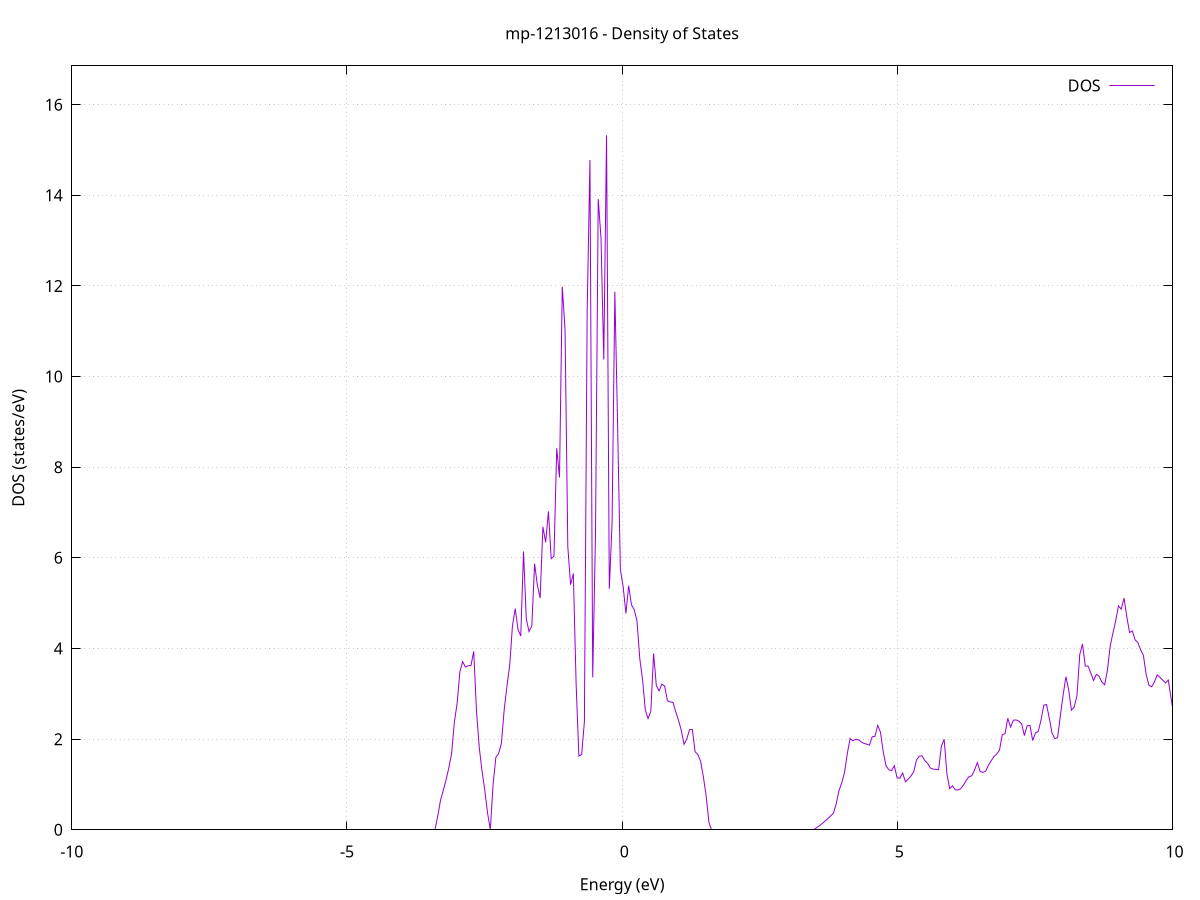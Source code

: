 set title 'mp-1213016 - Density of States'
set xlabel 'Energy (eV)'
set ylabel 'DOS (states/eV)'
set grid
set xrange [-10:10]
set yrange [0:16.855]
set xzeroaxis lt -1
set terminal png size 800,600
set output 'mp-1213016_dos_gnuplot.png'
plot '-' using 1:2 with lines title 'DOS'
-72.537300 0.000000
-72.487100 0.000000
-72.436800 0.000000
-72.386500 0.000000
-72.336200 0.000000
-72.285900 0.000000
-72.235700 0.000000
-72.185400 0.000000
-72.135100 0.000000
-72.084800 0.000000
-72.034500 0.000000
-71.984300 0.000000
-71.934000 0.000000
-71.883700 0.000000
-71.833400 0.000000
-71.783100 0.000000
-71.732800 0.000000
-71.682600 0.000000
-71.632300 0.000000
-71.582000 0.000000
-71.531700 0.000000
-71.481400 0.000000
-71.431200 0.000000
-71.380900 0.000000
-71.330600 0.000000
-71.280300 0.000000
-71.230000 0.000000
-71.179800 0.000000
-71.129500 0.000000
-71.079200 0.000000
-71.028900 0.000000
-70.978600 0.000000
-70.928300 0.000000
-70.878100 0.000000
-70.827800 0.000000
-70.777500 0.000000
-70.727200 0.000000
-70.676900 0.000000
-70.626700 0.000000
-70.576400 0.000000
-70.526100 0.000000
-70.475800 0.000000
-70.425500 0.000000
-70.375300 0.000000
-70.325000 0.000000
-70.274700 0.000000
-70.224400 0.000000
-70.174100 0.000000
-70.123900 0.000000
-70.073600 0.000000
-70.023300 0.000000
-69.973000 0.000000
-69.922700 0.000000
-69.872400 0.000000
-69.822200 0.000000
-69.771900 0.000000
-69.721600 0.000000
-69.671300 0.000000
-69.621000 0.000000
-69.570800 0.000000
-69.520500 0.000000
-69.470200 0.000000
-69.419900 0.000000
-69.369600 0.000000
-69.319400 0.000000
-69.269100 0.000000
-69.218800 0.000000
-69.168500 0.000000
-69.118200 0.000000
-69.067900 0.000000
-69.017700 0.000000
-68.967400 0.000000
-68.917100 0.000000
-68.866800 0.000000
-68.816500 0.000000
-68.766300 0.000000
-68.716000 0.000000
-68.665700 0.000000
-68.615400 0.000000
-68.565100 0.000000
-68.514900 0.000000
-68.464600 0.000000
-68.414300 0.000000
-68.364000 0.000000
-68.313700 0.000000
-68.263500 0.000000
-68.213200 0.000000
-68.162900 0.000000
-68.112600 0.000000
-68.062300 0.000000
-68.012000 0.000000
-67.961800 0.000000
-67.911500 0.000000
-67.861200 0.000000
-67.810900 0.000000
-67.760600 0.000000
-67.710400 0.000000
-67.660100 0.000000
-67.609800 0.000000
-67.559500 0.000000
-67.509200 0.000000
-67.459000 0.000000
-67.408700 0.000000
-67.358400 0.000000
-67.308100 0.000000
-67.257800 0.000000
-67.207500 0.000000
-67.157300 0.000000
-67.107000 0.000000
-67.056700 0.000000
-67.006400 0.000000
-66.956100 0.000000
-66.905900 0.000000
-66.855600 0.000000
-66.805300 0.000000
-66.755000 0.000000
-66.704700 0.000000
-66.654500 0.000000
-66.604200 0.000000
-66.553900 0.000000
-66.503600 0.000000
-66.453300 0.000000
-66.403100 0.000000
-66.352800 0.000000
-66.302500 0.000000
-66.252200 0.000000
-66.201900 0.000000
-66.151600 0.000000
-66.101400 0.000000
-66.051100 0.000000
-66.000800 0.000000
-65.950500 0.000000
-65.900200 0.000000
-65.850000 0.000000
-65.799700 0.000000
-65.749400 0.000000
-65.699100 0.000000
-65.648800 0.000000
-65.598600 0.000000
-65.548300 0.000000
-65.498000 0.000000
-65.447700 0.000000
-65.397400 0.000000
-65.347100 0.000000
-65.296900 0.000000
-65.246600 0.000000
-65.196300 0.000000
-65.146000 0.000000
-65.095700 0.000000
-65.045500 0.000000
-64.995200 0.000000
-64.944900 0.000000
-64.894600 0.000000
-64.844300 0.000000
-64.794100 0.000000
-64.743800 0.000000
-64.693500 0.000000
-64.643200 0.000000
-64.592900 0.000000
-64.542700 0.000000
-64.492400 0.000000
-64.442100 0.000000
-64.391800 0.000000
-64.341500 0.000000
-64.291200 0.000000
-64.241000 0.000000
-64.190700 0.000000
-64.140400 0.000000
-64.090100 0.000000
-64.039800 0.000000
-63.989600 0.000000
-63.939300 0.000000
-63.889000 0.000000
-63.838700 0.000000
-63.788400 0.000000
-63.738200 0.000000
-63.687900 0.000000
-63.637600 0.000000
-63.587300 0.000000
-63.537000 0.000000
-63.486700 0.000000
-63.436500 0.000000
-63.386200 0.000000
-63.335900 0.000000
-63.285600 0.000000
-63.235300 0.000000
-63.185100 0.000000
-63.134800 0.000000
-63.084500 0.000000
-63.034200 0.000000
-62.983900 0.000000
-62.933700 0.000000
-62.883400 0.000000
-62.833100 0.000000
-62.782800 0.000000
-62.732500 0.000000
-62.682200 0.000000
-62.632000 0.000000
-62.581700 0.000000
-62.531400 0.000000
-62.481100 0.000000
-62.430800 0.000000
-62.380600 0.000000
-62.330300 0.000000
-62.280000 0.000000
-62.229700 0.000000
-62.179400 0.000000
-62.129200 0.000000
-62.078900 0.000000
-62.028600 0.000000
-61.978300 0.000000
-61.928000 0.000000
-61.877800 0.000000
-61.827500 0.000000
-61.777200 0.000000
-61.726900 0.000000
-61.676600 0.000000
-61.626300 0.000000
-61.576100 0.000000
-61.525800 0.000000
-61.475500 0.000000
-61.425200 0.000000
-61.374900 0.000000
-61.324700 0.000000
-61.274400 0.000000
-61.224100 0.000000
-61.173800 0.000000
-61.123500 0.000000
-61.073300 0.000000
-61.023000 0.000000
-60.972700 0.000000
-60.922400 0.000000
-60.872100 0.000000
-60.821800 0.000000
-60.771600 0.000000
-60.721300 0.000000
-60.671000 0.000000
-60.620700 0.000000
-60.570400 0.000000
-60.520200 0.000000
-60.469900 0.000000
-60.419600 0.000000
-60.369300 0.000000
-60.319000 0.000000
-60.268800 0.000000
-60.218500 0.000000
-60.168200 0.000000
-60.117900 0.000000
-60.067600 0.000000
-60.017400 0.000000
-59.967100 0.000000
-59.916800 0.000000
-59.866500 0.000000
-59.816200 0.000000
-59.765900 0.000000
-59.715700 0.000000
-59.665400 0.000000
-59.615100 0.000000
-59.564800 0.000000
-59.514500 0.000000
-59.464300 0.000000
-59.414000 0.000000
-59.363700 0.000000
-59.313400 0.000000
-59.263100 0.000000
-59.212900 0.000000
-59.162600 0.000000
-59.112300 0.000000
-59.062000 0.000000
-59.011700 0.000000
-58.961400 0.000000
-58.911200 0.000000
-58.860900 0.000000
-58.810600 0.000000
-58.760300 0.000000
-58.710000 0.000000
-58.659800 0.000000
-58.609500 0.000000
-58.559200 0.000000
-58.508900 0.000000
-58.458600 0.000000
-58.408400 0.000000
-58.358100 0.000000
-58.307800 0.000000
-58.257500 0.000000
-58.207200 0.000000
-58.157000 0.000000
-58.106700 0.000000
-58.056400 0.000000
-58.006100 0.000000
-57.955800 0.000000
-57.905500 0.000000
-57.855300 0.000000
-57.805000 0.000000
-57.754700 0.000000
-57.704400 0.000000
-57.654100 0.000000
-57.603900 0.000000
-57.553600 0.000000
-57.503300 0.000000
-57.453000 0.000000
-57.402700 0.000000
-57.352500 0.000000
-57.302200 0.000000
-57.251900 0.000000
-57.201600 0.000000
-57.151300 0.000000
-57.101000 0.000000
-57.050800 0.000000
-57.000500 0.000000
-56.950200 0.000000
-56.899900 0.000000
-56.849600 0.000000
-56.799400 0.000000
-56.749100 0.000000
-56.698800 0.000000
-56.648500 0.000000
-56.598200 0.000000
-56.548000 0.000000
-56.497700 0.000000
-56.447400 0.000000
-56.397100 0.000000
-56.346800 0.000000
-56.296600 0.000000
-56.246300 0.000000
-56.196000 0.000000
-56.145700 0.000000
-56.095400 0.000000
-56.045100 0.000000
-55.994900 0.000000
-55.944600 0.000000
-55.894300 0.000000
-55.844000 0.000000
-55.793700 0.000000
-55.743500 0.000000
-55.693200 0.000000
-55.642900 0.000000
-55.592600 0.000000
-55.542300 0.000000
-55.492100 0.000000
-55.441800 0.000000
-55.391500 0.000000
-55.341200 0.000000
-55.290900 0.000000
-55.240600 0.000000
-55.190400 0.000000
-55.140100 0.000000
-55.089800 0.000000
-55.039500 0.000000
-54.989200 0.000000
-54.939000 0.000000
-54.888700 0.000000
-54.838400 0.000000
-54.788100 0.000000
-54.737800 0.000000
-54.687600 0.000000
-54.637300 0.000000
-54.587000 0.000000
-54.536700 0.000000
-54.486400 0.000000
-54.436200 0.000000
-54.385900 0.000000
-54.335600 0.000000
-54.285300 0.000000
-54.235000 0.000000
-54.184700 0.000000
-54.134500 0.000000
-54.084200 0.000000
-54.033900 0.000000
-53.983600 0.000000
-53.933300 0.000000
-53.883100 0.000000
-53.832800 0.000000
-53.782500 0.000000
-53.732200 0.000000
-53.681900 0.000000
-53.631700 0.000000
-53.581400 0.000000
-53.531100 0.000000
-53.480800 0.000000
-53.430500 0.000000
-53.380200 0.000000
-53.330000 0.000000
-53.279700 0.000000
-53.229400 0.000000
-53.179100 0.000000
-53.128800 0.000000
-53.078600 0.000000
-53.028300 0.000000
-52.978000 0.000000
-52.927700 0.000000
-52.877400 0.000000
-52.827200 0.000000
-52.776900 0.000000
-52.726600 0.000000
-52.676300 0.000000
-52.626000 0.000000
-52.575800 0.000000
-52.525500 0.000000
-52.475200 0.000000
-52.424900 0.000000
-52.374600 0.000000
-52.324300 0.000000
-52.274100 0.000000
-52.223800 0.000000
-52.173500 0.000000
-52.123200 0.000000
-52.072900 0.000000
-52.022700 0.000000
-51.972400 0.000000
-51.922100 0.000000
-51.871800 0.000000
-51.821500 0.000000
-51.771300 0.000000
-51.721000 0.000000
-51.670700 0.000000
-51.620400 0.000000
-51.570100 0.000000
-51.519800 0.000000
-51.469600 0.000000
-51.419300 0.000000
-51.369000 0.000000
-51.318700 0.000000
-51.268400 0.000000
-51.218200 0.000000
-51.167900 0.000000
-51.117600 0.000000
-51.067300 0.000000
-51.017000 0.000000
-50.966800 0.000000
-50.916500 0.000000
-50.866200 0.000000
-50.815900 0.000000
-50.765600 0.000000
-50.715300 0.000000
-50.665100 0.000000
-50.614800 0.000000
-50.564500 0.000000
-50.514200 0.000000
-50.463900 0.000000
-50.413700 0.000000
-50.363400 0.000000
-50.313100 0.000000
-50.262800 0.000000
-50.212500 0.000000
-50.162300 0.000000
-50.112000 0.000000
-50.061700 0.000000
-50.011400 0.000000
-49.961100 0.000000
-49.910900 0.000000
-49.860600 0.000000
-49.810300 0.000000
-49.760000 0.000000
-49.709700 0.000000
-49.659400 0.000000
-49.609200 0.000000
-49.558900 0.000000
-49.508600 0.000000
-49.458300 0.000000
-49.408000 0.000000
-49.357800 0.000000
-49.307500 0.000000
-49.257200 0.000000
-49.206900 0.000000
-49.156600 0.000000
-49.106400 0.000000
-49.056100 0.000000
-49.005800 0.000000
-48.955500 0.000000
-48.905200 0.000000
-48.854900 0.000000
-48.804700 0.000000
-48.754400 0.000000
-48.704100 0.000000
-48.653800 0.000000
-48.603500 0.000000
-48.553300 0.000000
-48.503000 0.000000
-48.452700 0.000000
-48.402400 0.000000
-48.352100 0.000000
-48.301900 0.000000
-48.251600 0.000000
-48.201300 0.000000
-48.151000 0.000000
-48.100700 0.000000
-48.050500 0.000000
-48.000200 0.000000
-47.949900 0.000000
-47.899600 0.000000
-47.849300 0.000000
-47.799000 0.000000
-47.748800 0.000000
-47.698500 0.000000
-47.648200 0.000000
-47.597900 0.000000
-47.547600 0.000000
-47.497400 0.000000
-47.447100 0.000000
-47.396800 0.000000
-47.346500 0.000000
-47.296200 0.000000
-47.246000 0.000000
-47.195700 0.000000
-47.145400 0.000000
-47.095100 0.000000
-47.044800 0.000000
-46.994500 0.000000
-46.944300 0.000000
-46.894000 0.000000
-46.843700 0.000000
-46.793400 0.000000
-46.743100 0.000000
-46.692900 0.000000
-46.642600 0.000000
-46.592300 0.000000
-46.542000 0.000000
-46.491700 0.000000
-46.441500 0.000000
-46.391200 0.000000
-46.340900 0.000000
-46.290600 0.000000
-46.240300 0.000000
-46.190100 0.000000
-46.139800 0.000000
-46.089500 0.000000
-46.039200 0.000000
-45.988900 0.000000
-45.938600 0.000000
-45.888400 0.000000
-45.838100 0.000000
-45.787800 0.000000
-45.737500 0.000000
-45.687200 0.000000
-45.637000 0.000000
-45.586700 0.000000
-45.536400 0.000000
-45.486100 0.000000
-45.435800 0.000000
-45.385600 0.000000
-45.335300 0.000000
-45.285000 0.000000
-45.234700 0.000000
-45.184400 0.000000
-45.134100 0.000000
-45.083900 0.000000
-45.033600 0.000000
-44.983300 0.000000
-44.933000 0.000000
-44.882700 0.000000
-44.832500 0.000000
-44.782200 0.000000
-44.731900 0.000000
-44.681600 0.000000
-44.631300 0.000000
-44.581100 0.000000
-44.530800 0.000000
-44.480500 0.000000
-44.430200 0.000000
-44.379900 0.000000
-44.329700 0.000000
-44.279400 0.000000
-44.229100 0.000000
-44.178800 0.000000
-44.128500 0.000000
-44.078200 0.000000
-44.028000 0.000000
-43.977700 0.000000
-43.927400 0.000000
-43.877100 0.000000
-43.826800 0.000000
-43.776600 0.000000
-43.726300 0.000000
-43.676000 0.000000
-43.625700 0.000000
-43.575400 0.000000
-43.525200 0.000000
-43.474900 0.000000
-43.424600 0.000000
-43.374300 0.000000
-43.324000 0.000000
-43.273700 0.000000
-43.223500 0.000000
-43.173200 0.000000
-43.122900 0.000000
-43.072600 0.000000
-43.022300 0.000000
-42.972100 0.000000
-42.921800 0.000000
-42.871500 0.000000
-42.821200 0.000000
-42.770900 0.000000
-42.720700 0.000000
-42.670400 0.000000
-42.620100 0.000000
-42.569800 0.000000
-42.519500 0.000000
-42.469300 0.000000
-42.419000 0.000000
-42.368700 0.000000
-42.318400 0.000000
-42.268100 0.000000
-42.217800 0.000000
-42.167600 0.000000
-42.117300 0.000000
-42.067000 0.000000
-42.016700 0.000000
-41.966400 0.000000
-41.916200 0.000000
-41.865900 0.000000
-41.815600 0.000000
-41.765300 0.000000
-41.715000 0.000000
-41.664800 0.000000
-41.614500 0.000000
-41.564200 0.000000
-41.513900 0.000000
-41.463600 0.000000
-41.413300 0.000000
-41.363100 0.000000
-41.312800 0.000000
-41.262500 0.000000
-41.212200 0.000000
-41.161900 0.000000
-41.111700 0.000000
-41.061400 0.000000
-41.011100 0.000000
-40.960800 0.000000
-40.910500 0.000000
-40.860300 0.000000
-40.810000 0.000000
-40.759700 0.000000
-40.709400 0.000000
-40.659100 0.000000
-40.608900 0.000000
-40.558600 0.000000
-40.508300 0.000000
-40.458000 0.000000
-40.407700 0.000000
-40.357400 0.000000
-40.307200 0.000000
-40.256900 0.000000
-40.206600 0.000000
-40.156300 0.000000
-40.106000 0.000000
-40.055800 0.000000
-40.005500 0.000000
-39.955200 0.000000
-39.904900 0.000000
-39.854600 0.000000
-39.804400 0.000000
-39.754100 0.000000
-39.703800 0.000000
-39.653500 0.000000
-39.603200 0.000000
-39.552900 0.000000
-39.502700 0.000000
-39.452400 0.000000
-39.402100 0.000000
-39.351800 0.000000
-39.301500 0.000000
-39.251300 0.000000
-39.201000 0.000000
-39.150700 0.000000
-39.100400 0.000000
-39.050100 0.000000
-38.999900 0.000000
-38.949600 0.000000
-38.899300 0.000000
-38.849000 0.000000
-38.798700 0.000000
-38.748400 0.000000
-38.698200 0.000000
-38.647900 0.000000
-38.597600 0.000000
-38.547300 0.000000
-38.497000 0.000000
-38.446800 0.000000
-38.396500 0.000000
-38.346200 0.000000
-38.295900 0.000000
-38.245600 0.000000
-38.195400 0.000000
-38.145100 0.000000
-38.094800 0.000000
-38.044500 0.000000
-37.994200 0.000000
-37.944000 0.000000
-37.893700 0.000000
-37.843400 0.000000
-37.793100 0.000000
-37.742800 0.000000
-37.692500 0.000000
-37.642300 0.000000
-37.592000 0.000000
-37.541700 0.000000
-37.491400 0.000000
-37.441100 0.000000
-37.390900 0.000000
-37.340600 0.000000
-37.290300 0.000000
-37.240000 0.000000
-37.189700 0.000000
-37.139500 0.000000
-37.089200 0.000000
-37.038900 0.000000
-36.988600 0.000000
-36.938300 0.000000
-36.888000 0.000000
-36.837800 0.000000
-36.787500 0.000000
-36.737200 0.000000
-36.686900 0.000000
-36.636600 0.000000
-36.586400 0.000000
-36.536100 0.000000
-36.485800 0.000000
-36.435500 0.000000
-36.385200 0.000000
-36.335000 0.000000
-36.284700 0.000000
-36.234400 0.000000
-36.184100 0.000000
-36.133800 0.000000
-36.083600 0.000000
-36.033300 0.000000
-35.983000 0.000000
-35.932700 0.000000
-35.882400 0.000000
-35.832100 0.000000
-35.781900 0.000000
-35.731600 0.000000
-35.681300 0.000000
-35.631000 0.000000
-35.580700 0.000000
-35.530500 0.000000
-35.480200 0.000000
-35.429900 0.000000
-35.379600 0.000000
-35.329300 0.000000
-35.279100 0.000000
-35.228800 0.000000
-35.178500 0.000000
-35.128200 0.000000
-35.077900 0.000000
-35.027600 0.000000
-34.977400 0.000000
-34.927100 0.000000
-34.876800 0.000000
-34.826500 0.000000
-34.776200 0.000000
-34.726000 0.000000
-34.675700 0.000000
-34.625400 0.000000
-34.575100 0.000000
-34.524800 0.000000
-34.474600 0.000000
-34.424300 0.000000
-34.374000 0.000000
-34.323700 0.000000
-34.273400 0.000000
-34.223200 0.000000
-34.172900 0.000000
-34.122600 0.000000
-34.072300 0.000000
-34.022000 0.000000
-33.971700 0.000000
-33.921500 0.000000
-33.871200 0.000000
-33.820900 0.000000
-33.770600 0.000000
-33.720300 0.000000
-33.670100 0.000000
-33.619800 0.000000
-33.569500 0.000000
-33.519200 0.000000
-33.468900 0.000000
-33.418700 0.000000
-33.368400 0.000000
-33.318100 0.000000
-33.267800 0.000000
-33.217500 0.000000
-33.167200 0.000000
-33.117000 0.000000
-33.066700 0.000000
-33.016400 0.000000
-32.966100 0.000000
-32.915800 0.000000
-32.865600 0.000000
-32.815300 0.000000
-32.765000 0.000000
-32.714700 0.000000
-32.664400 0.000000
-32.614200 0.000000
-32.563900 0.000000
-32.513600 0.000000
-32.463300 0.000000
-32.413000 0.000000
-32.362800 0.000000
-32.312500 0.000000
-32.262200 0.000000
-32.211900 0.000000
-32.161600 0.000000
-32.111300 0.000000
-32.061100 0.000000
-32.010800 0.000000
-31.960500 0.000000
-31.910200 0.000000
-31.859900 0.000000
-31.809700 0.000000
-31.759400 0.000000
-31.709100 0.000000
-31.658800 0.000000
-31.608500 0.000000
-31.558300 0.000000
-31.508000 0.000000
-31.457700 0.000000
-31.407400 0.000000
-31.357100 0.000000
-31.306800 0.000000
-31.256600 0.000000
-31.206300 0.000000
-31.156000 0.000000
-31.105700 0.000000
-31.055400 0.000000
-31.005200 0.000000
-30.954900 0.000000
-30.904600 0.000000
-30.854300 0.000000
-30.804000 0.000000
-30.753800 0.000000
-30.703500 0.000000
-30.653200 0.000000
-30.602900 0.000000
-30.552600 0.000000
-30.502400 0.000000
-30.452100 0.000000
-30.401800 0.000000
-30.351500 0.000000
-30.301200 0.000000
-30.250900 0.000000
-30.200700 0.000000
-30.150400 0.000000
-30.100100 0.000000
-30.049800 0.000000
-29.999500 0.000000
-29.949300 0.000000
-29.899000 0.000000
-29.848700 0.000000
-29.798400 0.000000
-29.748100 0.000000
-29.697900 0.000000
-29.647600 0.000000
-29.597300 0.000000
-29.547000 0.000000
-29.496700 0.000000
-29.446400 0.000000
-29.396200 0.000000
-29.345900 0.000000
-29.295600 0.000000
-29.245300 0.000000
-29.195000 0.000000
-29.144800 0.000000
-29.094500 0.000000
-29.044200 0.000000
-28.993900 0.000000
-28.943600 0.000000
-28.893400 0.000000
-28.843100 0.000000
-28.792800 0.000000
-28.742500 0.000000
-28.692200 0.000000
-28.642000 0.000000
-28.591700 0.000000
-28.541400 0.000000
-28.491100 0.000000
-28.440800 0.000000
-28.390500 0.000000
-28.340300 0.000000
-28.290000 0.000000
-28.239700 0.000000
-28.189400 0.000000
-28.139100 0.000000
-28.088900 0.000000
-28.038600 0.000000
-27.988300 0.000000
-27.938000 0.000000
-27.887700 0.000000
-27.837500 0.000000
-27.787200 0.000000
-27.736900 0.000000
-27.686600 0.000000
-27.636300 0.000000
-27.586000 0.000000
-27.535800 0.000000
-27.485500 0.000000
-27.435200 0.000000
-27.384900 0.000000
-27.334600 0.000000
-27.284400 0.000000
-27.234100 0.000000
-27.183800 0.000000
-27.133500 0.000000
-27.083200 0.000000
-27.033000 0.000000
-26.982700 0.000000
-26.932400 0.000000
-26.882100 0.000000
-26.831800 0.000000
-26.781500 0.000000
-26.731300 0.000000
-26.681000 0.000000
-26.630700 0.000000
-26.580400 0.000000
-26.530100 0.000000
-26.479900 0.000000
-26.429600 0.000000
-26.379300 0.000000
-26.329000 0.000000
-26.278700 0.000000
-26.228500 0.000000
-26.178200 0.000000
-26.127900 0.000000
-26.077600 0.000000
-26.027300 0.000000
-25.977100 0.000000
-25.926800 0.000000
-25.876500 0.000000
-25.826200 0.000000
-25.775900 0.000000
-25.725600 0.000000
-25.675400 0.000000
-25.625100 0.000000
-25.574800 0.000000
-25.524500 0.000000
-25.474200 0.000000
-25.424000 0.000000
-25.373700 0.000000
-25.323400 0.000000
-25.273100 0.000000
-25.222800 0.000000
-25.172600 0.000000
-25.122300 0.000000
-25.072000 0.000000
-25.021700 0.000000
-24.971400 0.000000
-24.921100 0.000000
-24.870900 0.000000
-24.820600 0.000000
-24.770300 0.000000
-24.720000 0.000000
-24.669700 0.000000
-24.619500 0.000000
-24.569200 0.000000
-24.518900 0.000000
-24.468600 0.000000
-24.418300 0.000000
-24.368100 0.000000
-24.317800 0.000000
-24.267500 0.000000
-24.217200 0.000000
-24.166900 0.000000
-24.116700 0.000000
-24.066400 0.000000
-24.016100 0.000000
-23.965800 0.000000
-23.915500 0.000000
-23.865200 0.000000
-23.815000 0.000000
-23.764700 0.000000
-23.714400 0.000000
-23.664100 0.000000
-23.613800 0.000000
-23.563600 0.000000
-23.513300 0.000000
-23.463000 0.000000
-23.412700 0.000000
-23.362400 0.000000
-23.312200 0.000000
-23.261900 0.000000
-23.211600 0.000000
-23.161300 0.000000
-23.111000 0.000000
-23.060700 0.000000
-23.010500 0.000000
-22.960200 0.000000
-22.909900 0.000000
-22.859600 0.000000
-22.809300 0.000000
-22.759100 0.000000
-22.708800 0.000000
-22.658500 0.000000
-22.608200 0.000000
-22.557900 0.000000
-22.507700 0.000000
-22.457400 0.000000
-22.407100 0.000000
-22.356800 0.000000
-22.306500 0.000000
-22.256300 0.000000
-22.206000 0.000000
-22.155700 0.000000
-22.105400 0.000000
-22.055100 0.000000
-22.004800 0.000000
-21.954600 0.000000
-21.904300 0.000000
-21.854000 0.000000
-21.803700 0.000000
-21.753400 0.000000
-21.703200 0.000000
-21.652900 0.000000
-21.602600 0.000000
-21.552300 0.000000
-21.502000 0.000000
-21.451800 0.000000
-21.401500 0.000000
-21.351200 0.000000
-21.300900 0.000000
-21.250600 0.000000
-21.200300 0.000000
-21.150100 0.000000
-21.099800 0.000000
-21.049500 0.000000
-20.999200 0.000000
-20.948900 0.000000
-20.898700 0.000000
-20.848400 0.000000
-20.798100 0.000000
-20.747800 0.000000
-20.697500 0.000000
-20.647300 0.000000
-20.597000 0.000000
-20.546700 0.000000
-20.496400 0.000000
-20.446100 0.000000
-20.395900 0.000000
-20.345600 0.000000
-20.295300 0.000000
-20.245000 0.000000
-20.194700 0.000000
-20.144400 0.000000
-20.094200 0.000000
-20.043900 0.000000
-19.993600 0.000000
-19.943300 0.000000
-19.893000 0.000000
-19.842800 0.000000
-19.792500 0.000000
-19.742200 0.000000
-19.691900 0.000000
-19.641600 0.000000
-19.591400 0.000000
-19.541100 0.000000
-19.490800 0.000000
-19.440500 0.000000
-19.390200 0.000000
-19.339900 0.000000
-19.289700 0.000000
-19.239400 0.000000
-19.189100 0.000000
-19.138800 0.000000
-19.088500 0.000000
-19.038300 0.000000
-18.988000 0.000000
-18.937700 0.000000
-18.887400 0.000000
-18.837100 0.000000
-18.786900 0.000000
-18.736600 0.000000
-18.686300 0.000000
-18.636000 0.000000
-18.585700 0.000000
-18.535500 0.000000
-18.485200 0.000000
-18.434900 0.000000
-18.384600 0.000000
-18.334300 0.000000
-18.284000 0.000000
-18.233800 0.000000
-18.183500 0.000000
-18.133200 0.000000
-18.082900 0.000000
-18.032600 0.000000
-17.982400 0.000000
-17.932100 0.000000
-17.881800 0.000000
-17.831500 0.000000
-17.781200 0.000000
-17.731000 0.000000
-17.680700 0.000000
-17.630400 0.000000
-17.580100 0.000000
-17.529800 0.000000
-17.479500 0.000000
-17.429300 0.000000
-17.379000 0.000000
-17.328700 0.000000
-17.278400 0.000000
-17.228100 0.000000
-17.177900 0.000000
-17.127600 0.000000
-17.077300 0.000000
-17.027000 0.000000
-16.976700 0.000000
-16.926500 0.000000
-16.876200 0.000000
-16.825900 0.000000
-16.775600 0.000000
-16.725300 0.000000
-16.675100 0.000000
-16.624800 0.000000
-16.574500 0.000000
-16.524200 0.000000
-16.473900 0.000000
-16.423600 0.000000
-16.373400 0.000000
-16.323100 0.000000
-16.272800 0.000000
-16.222500 0.000000
-16.172200 0.000000
-16.122000 0.000000
-16.071700 0.000000
-16.021400 0.000000
-15.971100 0.000000
-15.920800 0.000000
-15.870600 0.000000
-15.820300 0.000000
-15.770000 0.000000
-15.719700 0.000000
-15.669400 0.000000
-15.619100 0.000000
-15.568900 0.000000
-15.518600 0.000000
-15.468300 0.000000
-15.418000 0.000000
-15.367700 0.000000
-15.317500 0.000000
-15.267200 0.000000
-15.216900 0.000000
-15.166600 0.000000
-15.116300 0.000000
-15.066100 0.000000
-15.015800 0.000000
-14.965500 0.000000
-14.915200 0.000000
-14.864900 0.000000
-14.814700 0.000000
-14.764400 0.000000
-14.714100 0.000000
-14.663800 0.000000
-14.613500 0.000000
-14.563200 0.000000
-14.513000 0.000000
-14.462700 0.000000
-14.412400 0.000000
-14.362100 0.000000
-14.311800 0.000000
-14.261600 0.000000
-14.211300 0.000000
-14.161000 0.000000
-14.110700 0.000000
-14.060400 0.000000
-14.010200 0.000000
-13.959900 0.000000
-13.909600 0.000000
-13.859300 0.000000
-13.809000 0.000000
-13.758700 0.000000
-13.708500 0.000000
-13.658200 0.000000
-13.607900 0.000000
-13.557600 0.000000
-13.507300 0.000000
-13.457100 0.000000
-13.406800 0.000000
-13.356500 0.000000
-13.306200 0.000000
-13.255900 0.000000
-13.205700 0.000000
-13.155400 0.000000
-13.105100 0.000000
-13.054800 0.000000
-13.004500 0.000000
-12.954200 0.000000
-12.904000 0.000000
-12.853700 0.000000
-12.803400 0.000000
-12.753100 0.000000
-12.702800 0.000000
-12.652600 0.000000
-12.602300 0.000000
-12.552000 0.000000
-12.501700 0.000000
-12.451400 0.000000
-12.401200 0.000000
-12.350900 0.000000
-12.300600 0.000000
-12.250300 0.000000
-12.200000 0.000000
-12.149800 0.000000
-12.099500 0.000000
-12.049200 0.000000
-11.998900 0.000000
-11.948600 0.000000
-11.898300 0.000000
-11.848100 0.000000
-11.797800 0.000000
-11.747500 0.000000
-11.697200 0.000000
-11.646900 0.000000
-11.596700 0.000000
-11.546400 0.000000
-11.496100 0.963700
-11.445800 1.879100
-11.395500 1.977100
-11.345300 2.476100
-11.295000 3.927200
-11.244700 4.422600
-11.194400 4.941300
-11.144100 5.857800
-11.093800 7.418900
-11.043600 6.374800
-10.993300 6.003400
-10.943000 7.223300
-10.892700 6.875400
-10.842400 5.044600
-10.792200 4.279400
-10.741900 3.718700
-10.691600 2.351500
-10.641300 1.796900
-10.591000 1.659500
-10.540800 0.942700
-10.490500 0.000000
-10.440200 0.000000
-10.389900 0.000000
-10.339600 0.000000
-10.289400 0.000000
-10.239100 0.000000
-10.188800 0.000000
-10.138500 0.000000
-10.088200 0.000000
-10.037900 0.000000
-9.987700 0.000000
-9.937400 0.000000
-9.887100 0.000000
-9.836800 0.000000
-9.786500 0.000000
-9.736300 0.000000
-9.686000 0.000000
-9.635700 0.000000
-9.585400 0.000000
-9.535100 0.000000
-9.484900 0.000000
-9.434600 0.000000
-9.384300 0.000000
-9.334000 0.000000
-9.283700 0.000000
-9.233400 0.000000
-9.183200 0.000000
-9.132900 0.000000
-9.082600 0.000000
-9.032300 0.000000
-8.982000 0.000000
-8.931800 0.000000
-8.881500 0.000000
-8.831200 0.000000
-8.780900 0.000000
-8.730600 0.000000
-8.680400 0.000000
-8.630100 0.000000
-8.579800 0.000000
-8.529500 0.000000
-8.479200 0.000000
-8.429000 0.000000
-8.378700 0.000000
-8.328400 0.000000
-8.278100 0.000000
-8.227800 0.000000
-8.177500 0.000000
-8.127300 0.000000
-8.077000 0.000000
-8.026700 0.000000
-7.976400 0.000000
-7.926100 0.000000
-7.875900 0.000000
-7.825600 0.000000
-7.775300 0.000000
-7.725000 0.000000
-7.674700 0.000000
-7.624500 0.000000
-7.574200 0.000000
-7.523900 0.000000
-7.473600 0.000000
-7.423300 0.000000
-7.373000 0.000000
-7.322800 0.000000
-7.272500 0.000000
-7.222200 0.000000
-7.171900 0.000000
-7.121600 0.000000
-7.071400 0.000000
-7.021100 0.000000
-6.970800 0.000000
-6.920500 0.000000
-6.870200 0.000000
-6.820000 0.000000
-6.769700 0.000000
-6.719400 0.000000
-6.669100 0.000000
-6.618800 0.000000
-6.568600 0.000000
-6.518300 0.000000
-6.468000 0.000000
-6.417700 0.000000
-6.367400 0.000000
-6.317100 0.000000
-6.266900 0.000000
-6.216600 0.000000
-6.166300 0.000000
-6.116000 0.000000
-6.065700 0.000000
-6.015500 0.000000
-5.965200 0.000000
-5.914900 0.000000
-5.864600 0.000000
-5.814300 0.000000
-5.764100 0.000000
-5.713800 0.000000
-5.663500 0.000000
-5.613200 0.000000
-5.562900 0.000000
-5.512600 0.000000
-5.462400 0.000000
-5.412100 0.000000
-5.361800 0.000000
-5.311500 0.000000
-5.261200 0.000000
-5.211000 0.000000
-5.160700 0.000000
-5.110400 0.000000
-5.060100 0.000000
-5.009800 0.000000
-4.959600 0.000000
-4.909300 0.000000
-4.859000 0.000000
-4.808700 0.000000
-4.758400 0.000000
-4.708200 0.000000
-4.657900 0.000000
-4.607600 0.000000
-4.557300 0.000000
-4.507000 0.000000
-4.456700 0.000000
-4.406500 0.000000
-4.356200 0.000000
-4.305900 0.000000
-4.255600 0.000000
-4.205300 0.000000
-4.155100 0.000000
-4.104800 0.000000
-4.054500 0.000000
-4.004200 0.000000
-3.953900 0.000000
-3.903700 0.000000
-3.853400 0.000000
-3.803100 0.000000
-3.752800 0.000000
-3.702500 0.000000
-3.652200 0.000000
-3.602000 0.000000
-3.551700 0.000000
-3.501400 0.000000
-3.451100 0.000000
-3.400800 0.003100
-3.350600 0.298900
-3.300300 0.653000
-3.250000 0.869500
-3.199700 1.099600
-3.149400 1.366100
-3.099200 1.675400
-3.048900 2.367700
-2.998600 2.790400
-2.948300 3.485700
-2.898000 3.710500
-2.847800 3.590800
-2.797500 3.618000
-2.747200 3.623300
-2.696900 3.937800
-2.646600 2.620400
-2.596300 1.816700
-2.546100 1.299200
-2.495800 0.872600
-2.445500 0.371800
-2.395200 0.000000
-2.344900 0.999900
-2.294700 1.597900
-2.244400 1.682900
-2.194100 1.908000
-2.143800 2.638500
-2.093500 3.166900
-2.043300 3.629800
-1.993000 4.501100
-1.942700 4.882000
-1.892400 4.420100
-1.842100 4.275700
-1.791800 6.140700
-1.741600 4.647500
-1.691300 4.374000
-1.641000 4.505700
-1.590700 5.870400
-1.540400 5.396100
-1.490200 5.112300
-1.439900 6.683900
-1.389600 6.342700
-1.339300 7.024900
-1.289000 5.980700
-1.238800 6.038100
-1.188500 8.419300
-1.138200 7.774200
-1.087900 11.981300
-1.037600 11.038700
-0.987300 6.245900
-0.937100 5.405100
-0.886800 5.656500
-0.836500 3.226500
-0.786200 1.627500
-0.735900 1.661800
-0.685700 2.388600
-0.635400 11.436400
-0.585100 14.779700
-0.534800 3.365200
-0.484500 6.496800
-0.434300 13.914700
-0.384000 13.055800
-0.333700 10.376300
-0.283400 15.323100
-0.233100 5.318400
-0.182900 6.768200
-0.132600 11.870700
-0.082300 8.916400
-0.032000 5.737500
0.018300 5.365200
0.068600 4.773000
0.118800 5.384900
0.169100 4.963200
0.219400 4.854900
0.269700 4.608200
0.320000 3.783100
0.370200 3.317100
0.420500 2.647000
0.470800 2.453900
0.521100 2.611800
0.571400 3.889800
0.621600 3.177300
0.671900 3.064700
0.722200 3.214400
0.772500 3.170100
0.822800 2.848400
0.873100 2.820000
0.923300 2.811400
0.973600 2.602300
1.023900 2.417500
1.074200 2.196900
1.124500 1.886000
1.174700 2.004000
1.225000 2.211500
1.275300 2.211900
1.325600 1.722100
1.375900 1.661700
1.426100 1.509500
1.476400 1.165000
1.526700 0.741300
1.577000 0.162200
1.627300 0.000000
1.677500 0.000000
1.727800 0.000000
1.778100 0.000000
1.828400 0.000000
1.878700 0.000000
1.929000 0.000000
1.979200 0.000000
2.029500 0.000000
2.079800 0.000000
2.130100 0.000000
2.180400 0.000000
2.230600 0.000000
2.280900 0.000000
2.331200 0.000000
2.381500 0.000000
2.431800 0.000000
2.482000 0.000000
2.532300 0.000000
2.582600 0.000000
2.632900 0.000000
2.683200 0.000000
2.733500 0.000000
2.783700 0.000000
2.834000 0.000000
2.884300 0.000000
2.934600 0.000000
2.984900 0.000000
3.035100 0.000000
3.085400 0.000000
3.135700 0.000000
3.186000 0.000000
3.236300 0.000000
3.286500 0.000000
3.336800 0.000000
3.387100 0.000000
3.437400 0.000000
3.487700 0.007300
3.537900 0.050300
3.588200 0.093300
3.638500 0.140700
3.688800 0.194300
3.739100 0.248900
3.789400 0.307800
3.839600 0.365400
3.889900 0.575000
3.940200 0.861800
3.990500 1.038800
4.040800 1.262800
4.091000 1.679000
4.141300 2.013400
4.191600 1.964000
4.241900 1.996400
4.292200 1.986600
4.342400 1.938200
4.392700 1.906200
4.443000 1.889800
4.493300 1.867600
4.543600 2.051700
4.593900 2.062100
4.644100 2.302800
4.694400 2.150500
4.744700 1.713800
4.795000 1.410100
4.845300 1.323100
4.895500 1.306000
4.945800 1.412300
4.996100 1.144900
5.046400 1.135500
5.096700 1.253400
5.146900 1.058700
5.197200 1.116300
5.247500 1.186900
5.297800 1.279100
5.348100 1.536200
5.398300 1.624000
5.448600 1.633000
5.498900 1.528500
5.549200 1.466800
5.599500 1.364200
5.649800 1.339400
5.700000 1.332500
5.750300 1.325100
5.800600 1.842100
5.850900 1.997200
5.901200 1.232200
5.951400 0.906600
6.001700 0.970700
6.052000 0.882500
6.102300 0.877600
6.152600 0.907500
6.202800 0.988400
6.253100 1.090300
6.303400 1.170800
6.353700 1.192600
6.404000 1.322800
6.454300 1.480900
6.504500 1.285100
6.554800 1.267000
6.605100 1.293800
6.655400 1.419400
6.705700 1.523200
6.755900 1.616300
6.806200 1.673000
6.856500 1.758200
6.906800 2.098800
6.957100 2.120300
7.007300 2.459900
7.057600 2.265800
7.107900 2.417000
7.158200 2.423600
7.208500 2.397300
7.258700 2.338700
7.309000 2.078700
7.359300 2.296600
7.409600 2.304700
7.459900 1.968400
7.510200 2.137000
7.560400 2.169400
7.610700 2.418200
7.661000 2.749000
7.711300 2.762900
7.761600 2.460300
7.811800 2.130400
7.862100 2.011300
7.912400 2.033000
7.962700 2.519700
8.013000 2.974000
8.063200 3.378100
8.113500 3.085500
8.163800 2.638600
8.214100 2.708200
8.264400 2.960100
8.314700 3.866400
8.364900 4.099400
8.415200 3.612600
8.465500 3.611300
8.515800 3.457500
8.566100 3.292900
8.616300 3.430000
8.666600 3.386200
8.716900 3.257500
8.767200 3.199800
8.817500 3.516900
8.867700 4.050200
8.918000 4.343200
8.968300 4.613100
9.018600 4.937700
9.068900 4.868800
9.119100 5.111300
9.169400 4.704000
9.219700 4.351900
9.270000 4.387300
9.320300 4.190400
9.370600 4.131500
9.420800 3.969700
9.471100 3.849500
9.521400 3.426600
9.571700 3.189200
9.622000 3.156300
9.672200 3.262900
9.722500 3.417100
9.772800 3.366600
9.823100 3.301000
9.873400 3.240900
9.923600 3.302900
9.973900 2.904400
10.024200 2.519800
10.074500 2.616900
10.124800 2.631700
10.175100 3.106200
10.225300 3.279100
10.275600 4.179700
10.325900 3.639500
10.376200 3.165800
10.426500 3.710800
10.476700 3.574600
10.527000 3.680400
10.577300 3.744700
10.627600 3.561900
10.677900 3.396200
10.728100 3.201300
10.778400 3.206100
10.828700 3.291300
10.879000 3.349100
10.929300 3.266000
10.979600 3.219800
11.029800 3.041300
11.080100 2.796300
11.130400 2.617600
11.180700 2.697600
11.231000 2.727400
11.281200 2.674500
11.331500 2.754700
11.381800 2.755100
11.432100 2.948800
11.482400 3.010900
11.532600 2.875300
11.582900 2.858100
11.633200 2.964800
11.683500 3.705200
11.733800 3.823600
11.784000 4.024300
11.834300 3.885500
11.884600 3.698700
11.934900 3.827800
11.985200 3.909000
12.035500 3.863100
12.085700 3.648500
12.136000 3.276400
12.186300 3.209200
12.236600 3.034100
12.286900 3.084900
12.337100 3.398600
12.387400 3.185200
12.437700 3.365800
12.488000 3.623300
12.538300 3.802000
12.588500 3.666400
12.638800 3.750100
12.689100 4.017400
12.739400 3.971700
12.789700 3.646900
12.840000 3.718700
12.890200 3.841300
12.940500 3.708800
12.990800 3.795200
13.041100 3.874400
13.091400 3.846600
13.141600 3.658300
13.191900 3.550200
13.242200 3.677800
13.292500 4.004900
13.342800 4.184400
13.393000 4.077700
13.443300 3.990000
13.493600 3.415600
13.543900 2.999300
13.594200 2.798100
13.644400 2.726100
13.694700 2.756100
13.745000 2.927600
13.795300 3.151500
13.845600 3.238700
13.895900 3.247100
13.946100 3.273000
13.996400 3.385600
14.046700 3.654800
14.097000 3.804900
14.147300 3.894700
14.197500 3.950100
14.247800 3.935900
14.298100 3.979800
14.348400 4.056900
14.398700 3.958700
14.448900 4.012400
14.499200 4.094100
14.549500 4.003300
14.599800 3.941200
14.650100 3.901500
14.700400 3.841500
14.750600 3.673800
14.800900 3.648200
14.851200 4.004800
14.901500 3.550900
14.951800 3.647200
15.002000 3.477800
15.052300 3.280100
15.102600 3.008900
15.152900 3.075300
15.203200 3.365800
15.253400 3.614100
15.303700 3.975900
15.354000 3.929800
15.404300 4.025400
15.454600 4.361800
15.504800 4.323500
15.555100 3.849200
15.605400 3.628400
15.655700 3.538100
15.706000 3.619500
15.756300 3.657300
15.806500 3.733900
15.856800 4.105700
15.907100 4.267800
15.957400 4.320300
16.007700 4.232800
16.057900 4.059000
16.108200 4.125800
16.158500 4.054300
16.208800 4.185700
16.259100 4.224300
16.309300 4.810000
16.359600 4.265700
16.409900 4.010300
16.460200 3.912000
16.510500 4.255000
16.560800 4.415200
16.611000 4.466200
16.661300 4.546500
16.711600 4.745400
16.761900 4.406700
16.812200 4.116500
16.862400 4.245000
16.912700 3.923600
16.963000 3.558600
17.013300 3.485900
17.063600 3.508400
17.113800 4.552400
17.164100 4.243400
17.214400 4.124800
17.264700 4.198900
17.315000 4.386000
17.365200 4.450200
17.415500 4.289200
17.465800 4.240600
17.516100 4.212500
17.566400 4.423200
17.616700 4.689700
17.666900 4.447000
17.717200 4.245300
17.767500 4.084900
17.817800 4.036600
17.868100 3.909600
17.918300 3.831900
17.968600 3.795500
18.018900 3.716200
18.069200 3.777000
18.119500 3.561800
18.169700 3.509400
18.220000 3.522000
18.270300 3.690100
18.320600 3.868700
18.370900 4.097700
18.421200 3.822200
18.471400 3.919200
18.521700 4.173100
18.572000 4.110200
18.622300 4.131600
18.672600 4.311400
18.722800 4.693200
18.773100 4.513900
18.823400 4.248600
18.873700 4.316700
18.924000 4.647500
18.974200 4.586100
19.024500 4.854100
19.074800 4.947300
19.125100 5.213800
19.175400 4.999400
19.225600 4.785700
19.275900 4.632800
19.326200 4.533400
19.376500 5.050700
19.426800 5.000700
19.477100 5.283100
19.527300 5.323900
19.577600 5.004300
19.627900 4.650300
19.678200 4.328300
19.728500 4.373800
19.778700 4.360900
19.829000 4.345800
19.879300 4.220000
19.929600 4.272300
19.979900 4.221700
20.030100 4.290400
20.080400 4.282100
20.130700 4.266500
20.181000 4.367400
20.231300 4.316500
20.281600 4.652600
20.331800 4.380100
20.382100 4.318200
20.432400 4.245000
20.482700 4.663600
20.533000 4.599000
20.583200 4.495400
20.633500 5.592700
20.683800 4.554200
20.734100 4.736500
20.784400 4.770200
20.834600 4.809400
20.884900 4.852400
20.935200 5.037400
20.985500 4.791600
21.035800 4.853300
21.086000 4.881900
21.136300 4.918100
21.186600 5.104900
21.236900 4.591500
21.287200 4.553800
21.337500 4.905300
21.387700 5.238100
21.438000 4.966800
21.488300 4.948400
21.538600 4.657100
21.588900 4.198100
21.639100 3.704500
21.689400 3.714200
21.739700 3.835900
21.790000 3.838400
21.840300 3.817000
21.890500 3.862400
21.940800 3.963000
21.991100 4.007400
22.041400 4.152700
22.091700 4.115000
22.142000 3.763200
22.192200 3.266600
22.242500 2.824600
22.292800 2.490200
22.343100 2.230900
22.393400 2.000100
22.443600 1.783100
22.493900 1.588100
22.544200 1.765000
22.594500 1.260300
22.644800 1.254400
22.695000 1.242600
22.745300 1.265700
22.795600 1.076600
22.845900 1.001500
22.896200 0.997900
22.946500 0.889200
22.996700 0.734100
23.047000 0.576900
23.097300 0.430200
23.147600 0.149500
23.197900 0.057800
23.248100 0.045100
23.298400 0.032600
23.348700 0.021100
23.399000 0.010500
23.449300 0.000800
23.499500 0.000000
23.549800 0.000000
23.600100 0.000000
23.650400 0.000000
23.700700 0.000000
23.750900 0.000000
23.801200 0.000000
23.851500 0.000000
23.901800 0.000000
23.952100 0.000000
24.002400 0.000000
24.052600 0.000000
24.102900 0.000000
24.153200 0.000000
24.203500 0.000000
24.253800 0.000000
24.304000 0.000000
24.354300 0.000000
24.404600 0.000000
24.454900 0.000000
24.505200 0.000000
24.555400 0.000000
24.605700 0.000000
24.656000 0.000000
24.706300 0.000000
24.756600 0.000000
24.806900 0.000000
24.857100 0.000000
24.907400 0.000000
24.957700 0.000000
25.008000 0.000000
25.058300 0.000000
25.108500 0.000000
25.158800 0.000000
25.209100 0.000000
25.259400 0.000000
25.309700 0.000000
25.359900 0.000000
25.410200 0.000000
25.460500 0.000000
25.510800 0.000000
25.561100 0.000000
25.611300 0.000000
25.661600 0.000000
25.711900 0.000000
25.762200 0.000000
25.812500 0.000000
25.862800 0.000000
25.913000 0.000000
25.963300 0.000000
26.013600 0.000000
26.063900 0.000000
26.114200 0.000000
26.164400 0.000000
26.214700 0.000000
26.265000 0.000000
26.315300 0.000000
26.365600 0.000000
26.415800 0.000000
26.466100 0.000000
26.516400 0.000000
26.566700 0.000000
26.617000 0.000000
26.667300 0.000000
26.717500 0.000000
26.767800 0.000000
26.818100 0.000000
26.868400 0.000000
26.918700 0.000000
26.968900 0.000000
27.019200 0.000000
27.069500 0.000000
27.119800 0.000000
27.170100 0.000000
27.220300 0.000000
27.270600 0.000000
27.320900 0.000000
27.371200 0.000000
27.421500 0.000000
27.471700 0.000000
27.522000 0.000000
27.572300 0.000000
27.622600 0.000000
27.672900 0.000000
27.723200 0.000000
27.773400 0.000000
27.823700 0.000000
27.874000 0.000000
27.924300 0.000000
27.974600 0.000000
28.024800 0.000000
e
